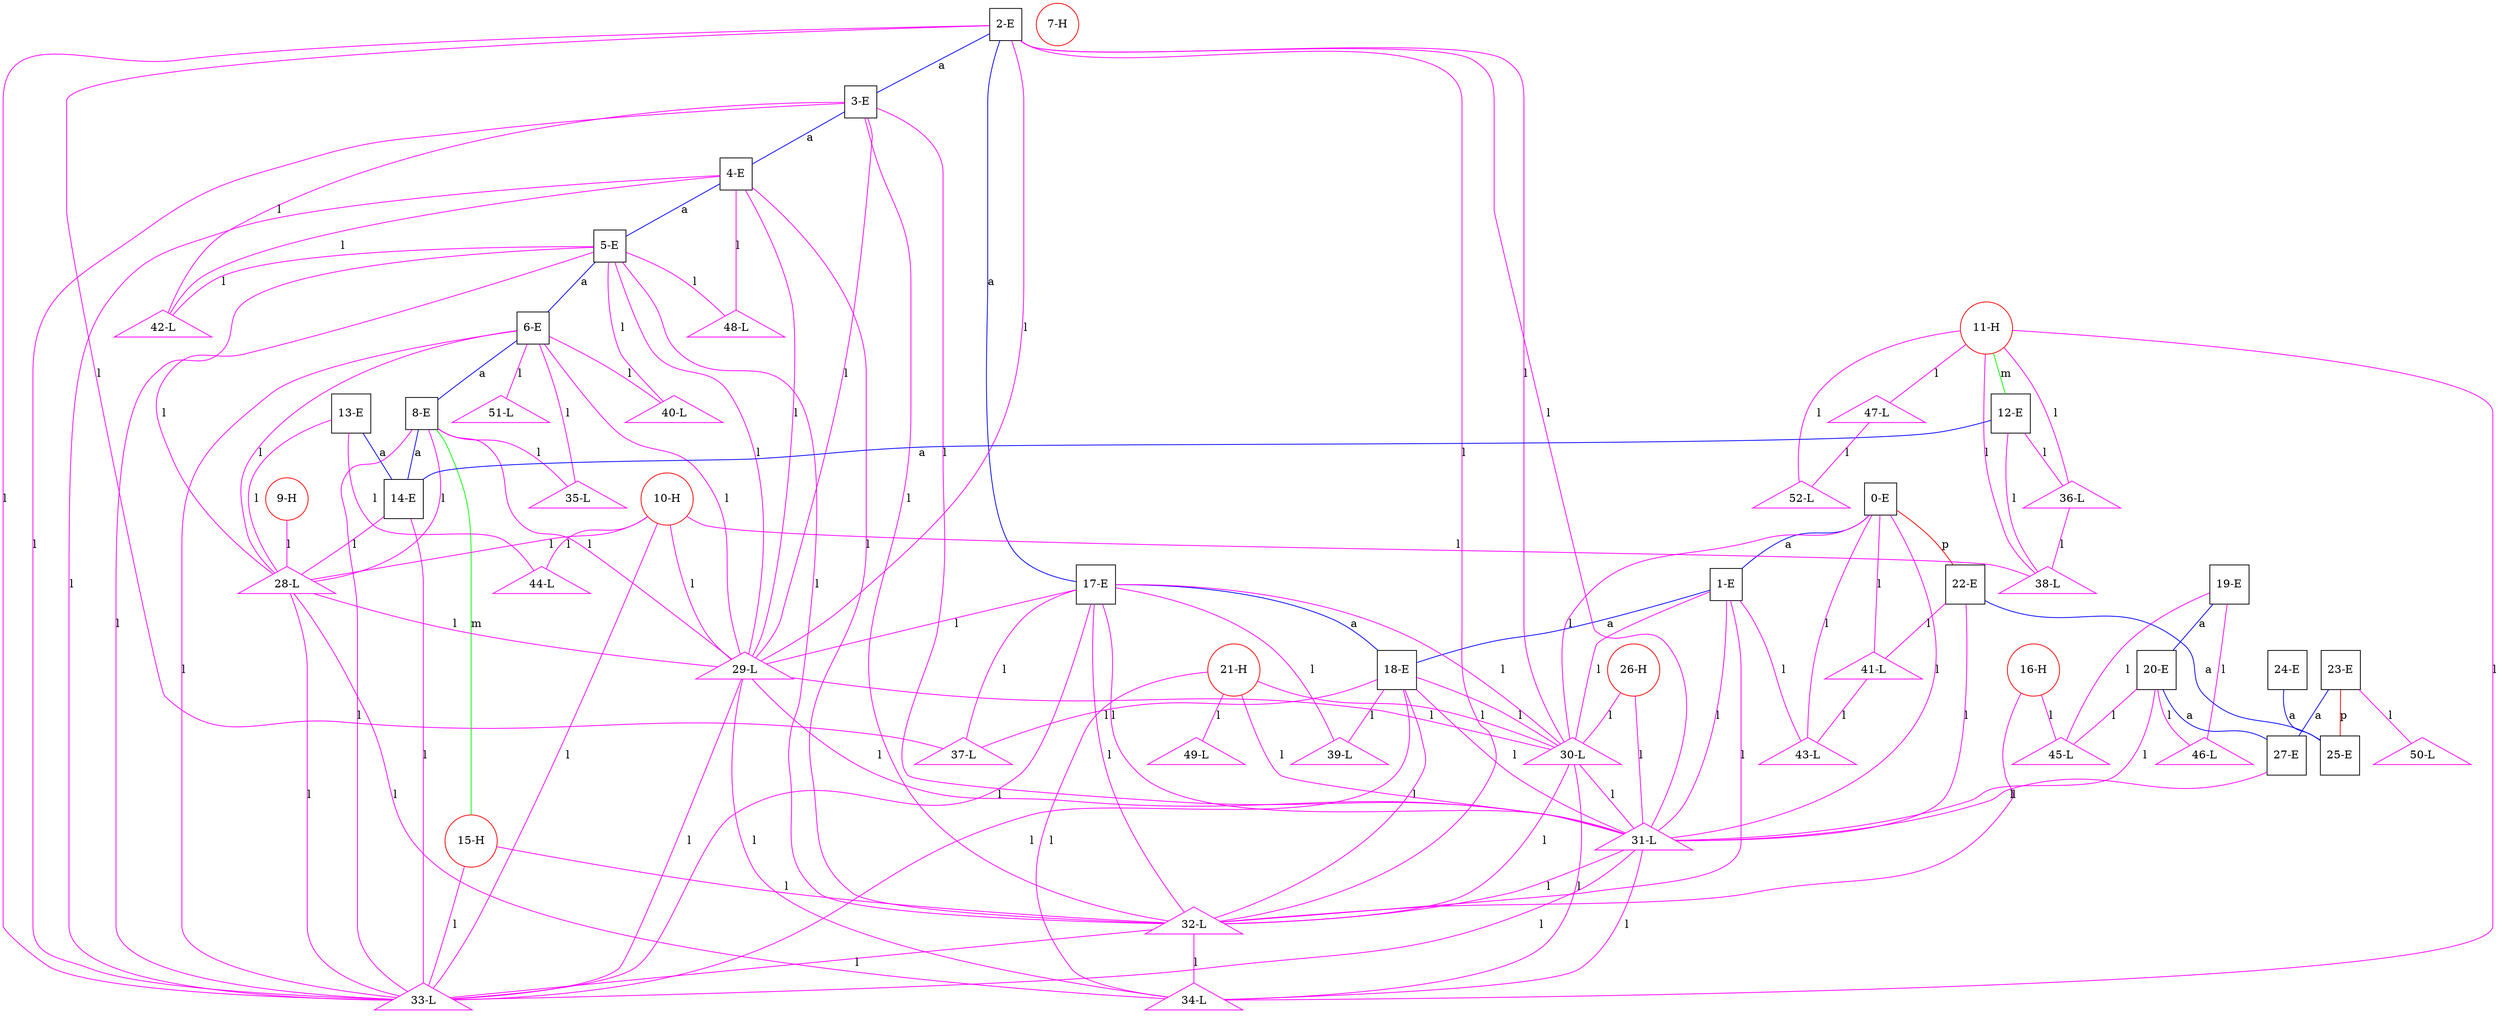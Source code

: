graph ProteinGraph {
    0 [label="0-E" shape=square color=black];
    1 [label="1-E" shape=square color=black];
    2 [label="2-E" shape=square color=black];
    3 [label="3-E" shape=square color=black];
    4 [label="4-E" shape=square color=black];
    5 [label="5-E" shape=square color=black];
    6 [label="6-E" shape=square color=black];
    7 [label="7-H" shape=circle color=red];
    8 [label="8-E" shape=square color=black];
    9 [label="9-H" shape=circle color=red];
    10 [label="10-H" shape=circle color=red];
    11 [label="11-H" shape=circle color=red];
    12 [label="12-E" shape=square color=black];
    13 [label="13-E" shape=square color=black];
    14 [label="14-E" shape=square color=black];
    15 [label="15-H" shape=circle color=red];
    16 [label="16-H" shape=circle color=red];
    17 [label="17-E" shape=square color=black];
    18 [label="18-E" shape=square color=black];
    19 [label="19-E" shape=square color=black];
    20 [label="20-E" shape=square color=black];
    21 [label="21-H" shape=circle color=red];
    22 [label="22-E" shape=square color=black];
    23 [label="23-E" shape=square color=black];
    24 [label="24-E" shape=square color=black];
    25 [label="25-E" shape=square color=black];
    26 [label="26-H" shape=circle color=red];
    27 [label="27-E" shape=square color=black];
    28 [label="28-L" shape=triangle color=magenta];
    29 [label="29-L" shape=triangle color=magenta];
    30 [label="30-L" shape=triangle color=magenta];
    31 [label="31-L" shape=triangle color=magenta];
    32 [label="32-L" shape=triangle color=magenta];
    33 [label="33-L" shape=triangle color=magenta];
    34 [label="34-L" shape=triangle color=magenta];
    35 [label="35-L" shape=triangle color=magenta];
    36 [label="36-L" shape=triangle color=magenta];
    37 [label="37-L" shape=triangle color=magenta];
    38 [label="38-L" shape=triangle color=magenta];
    39 [label="39-L" shape=triangle color=magenta];
    40 [label="40-L" shape=triangle color=magenta];
    41 [label="41-L" shape=triangle color=magenta];
    42 [label="42-L" shape=triangle color=magenta];
    43 [label="43-L" shape=triangle color=magenta];
    44 [label="44-L" shape=triangle color=magenta];
    45 [label="45-L" shape=triangle color=magenta];
    46 [label="46-L" shape=triangle color=magenta];
    47 [label="47-L" shape=triangle color=magenta];
    48 [label="48-L" shape=triangle color=magenta];
    49 [label="49-L" shape=triangle color=magenta];
    50 [label="50-L" shape=triangle color=magenta];
    51 [label="51-L" shape=triangle color=magenta];
    52 [label="52-L" shape=triangle color=magenta];
    0 -- 1 [label="a" color=blue];
    0 -- 22 [label="p" color=red];
    0 -- 30 [label="l" color=magenta];
    0 -- 31 [label="l" color=magenta];
    0 -- 41 [label="l" color=magenta];
    0 -- 43 [label="l" color=magenta];
    1 -- 18 [label="a" color=blue];
    1 -- 30 [label="l" color=magenta];
    1 -- 31 [label="l" color=magenta];
    1 -- 32 [label="l" color=magenta];
    1 -- 43 [label="l" color=magenta];
    2 -- 3 [label="a" color=blue];
    2 -- 17 [label="a" color=blue];
    2 -- 29 [label="l" color=magenta];
    2 -- 30 [label="l" color=magenta];
    2 -- 31 [label="l" color=magenta];
    2 -- 32 [label="l" color=magenta];
    2 -- 33 [label="l" color=magenta];
    2 -- 37 [label="l" color=magenta];
    3 -- 4 [label="a" color=blue];
    3 -- 29 [label="l" color=magenta];
    3 -- 31 [label="l" color=magenta];
    3 -- 32 [label="l" color=magenta];
    3 -- 33 [label="l" color=magenta];
    3 -- 42 [label="l" color=magenta];
    4 -- 5 [label="a" color=blue];
    4 -- 29 [label="l" color=magenta];
    4 -- 32 [label="l" color=magenta];
    4 -- 33 [label="l" color=magenta];
    4 -- 42 [label="l" color=magenta];
    4 -- 48 [label="l" color=magenta];
    5 -- 6 [label="a" color=blue];
    5 -- 28 [label="l" color=magenta];
    5 -- 29 [label="l" color=magenta];
    5 -- 32 [label="l" color=magenta];
    5 -- 33 [label="l" color=magenta];
    5 -- 40 [label="l" color=magenta];
    5 -- 42 [label="l" color=magenta];
    5 -- 48 [label="l" color=magenta];
    6 -- 8 [label="a" color=blue];
    6 -- 28 [label="l" color=magenta];
    6 -- 29 [label="l" color=magenta];
    6 -- 33 [label="l" color=magenta];
    6 -- 35 [label="l" color=magenta];
    6 -- 40 [label="l" color=magenta];
    6 -- 51 [label="l" color=magenta];
    8 -- 14 [label="a" color=blue];
    8 -- 15 [label="m" color=green];
    8 -- 28 [label="l" color=magenta];
    8 -- 29 [label="l" color=magenta];
    8 -- 33 [label="l" color=magenta];
    8 -- 35 [label="l" color=magenta];
    9 -- 28 [label="l" color=magenta];
    10 -- 28 [label="l" color=magenta];
    10 -- 29 [label="l" color=magenta];
    10 -- 33 [label="l" color=magenta];
    10 -- 38 [label="l" color=magenta];
    10 -- 44 [label="l" color=magenta];
    11 -- 12 [label="m" color=green];
    11 -- 34 [label="l" color=magenta];
    11 -- 36 [label="l" color=magenta];
    11 -- 38 [label="l" color=magenta];
    11 -- 47 [label="l" color=magenta];
    11 -- 52 [label="l" color=magenta];
    12 -- 14 [label="a" color=blue];
    12 -- 36 [label="l" color=magenta];
    12 -- 38 [label="l" color=magenta];
    13 -- 14 [label="a" color=blue];
    13 -- 28 [label="l" color=magenta];
    13 -- 44 [label="l" color=magenta];
    14 -- 28 [label="l" color=magenta];
    14 -- 33 [label="l" color=magenta];
    15 -- 32 [label="l" color=magenta];
    15 -- 33 [label="l" color=magenta];
    16 -- 32 [label="l" color=magenta];
    16 -- 45 [label="l" color=magenta];
    17 -- 18 [label="a" color=blue];
    17 -- 29 [label="l" color=magenta];
    17 -- 30 [label="l" color=magenta];
    17 -- 31 [label="l" color=magenta];
    17 -- 32 [label="l" color=magenta];
    17 -- 33 [label="l" color=magenta];
    17 -- 37 [label="l" color=magenta];
    17 -- 39 [label="l" color=magenta];
    18 -- 30 [label="l" color=magenta];
    18 -- 31 [label="l" color=magenta];
    18 -- 32 [label="l" color=magenta];
    18 -- 33 [label="l" color=magenta];
    18 -- 37 [label="l" color=magenta];
    18 -- 39 [label="l" color=magenta];
    19 -- 20 [label="a" color=blue];
    19 -- 45 [label="l" color=magenta];
    19 -- 46 [label="l" color=magenta];
    20 -- 27 [label="a" color=blue];
    20 -- 31 [label="l" color=magenta];
    20 -- 45 [label="l" color=magenta];
    20 -- 46 [label="l" color=magenta];
    21 -- 30 [label="l" color=magenta];
    21 -- 31 [label="l" color=magenta];
    21 -- 34 [label="l" color=magenta];
    21 -- 49 [label="l" color=magenta];
    22 -- 25 [label="a" color=blue];
    22 -- 31 [label="l" color=magenta];
    22 -- 41 [label="l" color=magenta];
    23 -- 25 [label="p" color=red];
    23 -- 27 [label="a" color=blue];
    23 -- 50 [label="l" color=magenta];
    24 -- 25 [label="a" color=blue];
    26 -- 30 [label="l" color=magenta];
    26 -- 31 [label="l" color=magenta];
    27 -- 31 [label="l" color=magenta];
    28 -- 29 [label="l" color=magenta];
    28 -- 33 [label="l" color=magenta];
    28 -- 34 [label="l" color=magenta];
    29 -- 30 [label="l" color=magenta];
    29 -- 31 [label="l" color=magenta];
    29 -- 33 [label="l" color=magenta];
    29 -- 34 [label="l" color=magenta];
    30 -- 31 [label="l" color=magenta];
    30 -- 32 [label="l" color=magenta];
    30 -- 34 [label="l" color=magenta];
    31 -- 32 [label="l" color=magenta];
    31 -- 33 [label="l" color=magenta];
    31 -- 34 [label="l" color=magenta];
    32 -- 33 [label="l" color=magenta];
    32 -- 34 [label="l" color=magenta];
    36 -- 38 [label="l" color=magenta];
    41 -- 43 [label="l" color=magenta];
    47 -- 52 [label="l" color=magenta];
}
